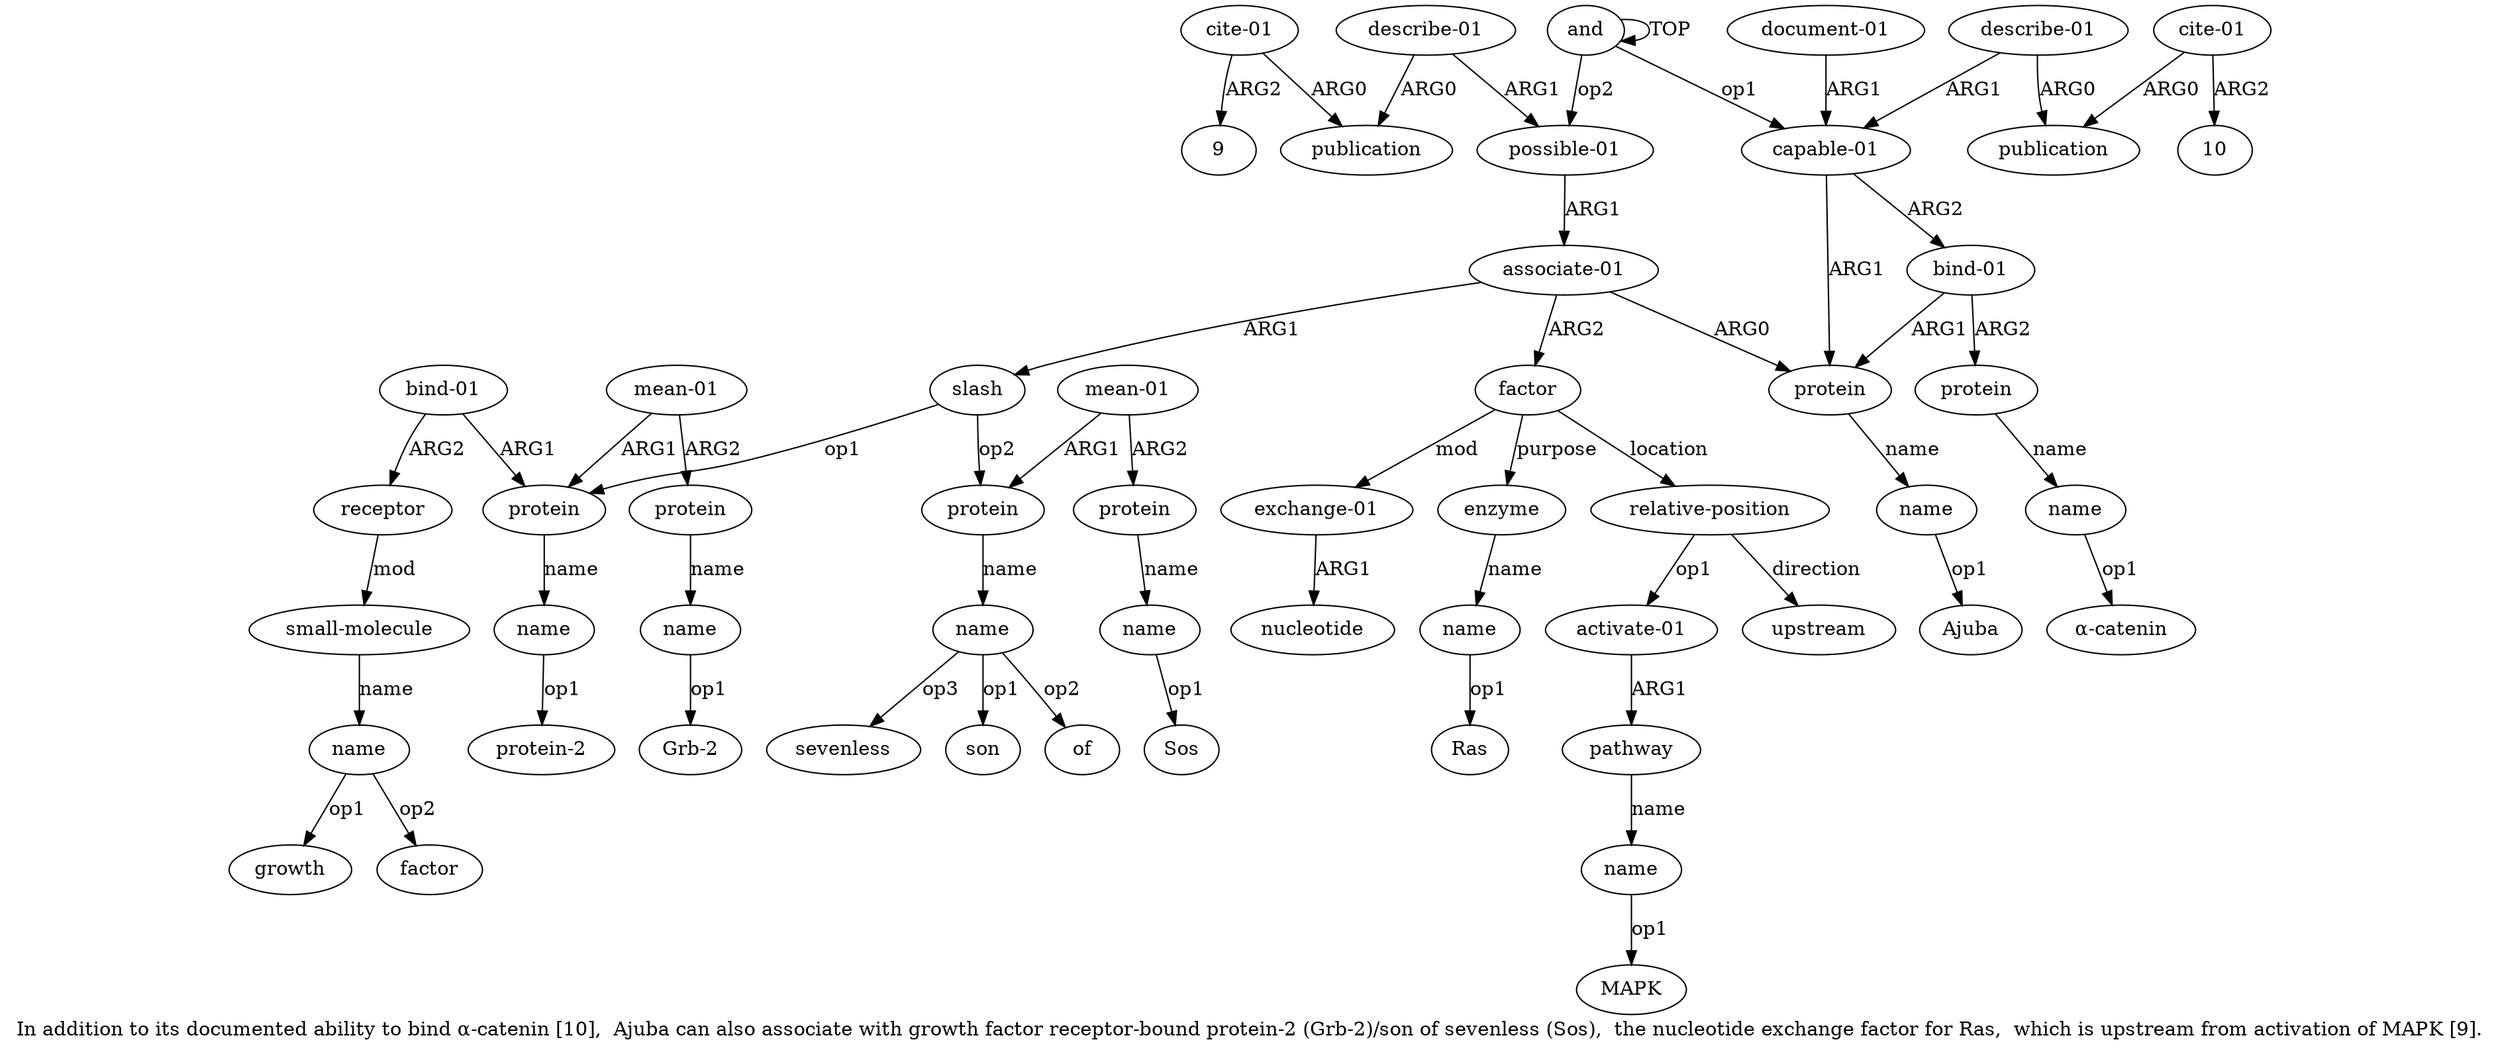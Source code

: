 digraph  {
	graph [label="In addition to its documented ability to bind α-catenin [10],  Ajuba can also associate with growth factor receptor-bound protein-2 (\
Grb-2)/son of sevenless (Sos),  the nucleotide exchange factor for Ras,  which is upstream from activation of MAPK [9]."];
	node [label="\N"];
	a20	 [color=black,
		gold_ind=20,
		gold_label="mean-01",
		label="mean-01",
		test_ind=20,
		test_label="mean-01"];
	a21	 [color=black,
		gold_ind=21,
		gold_label=protein,
		label=protein,
		test_ind=21,
		test_label=protein];
	a20 -> a21 [key=0,
	color=black,
	gold_label=ARG2,
	label=ARG2,
	test_label=ARG2];
a14 [color=black,
	gold_ind=14,
	gold_label=protein,
	label=protein,
	test_ind=14,
	test_label=protein];
a20 -> a14 [key=0,
color=black,
gold_label=ARG1,
label=ARG1,
test_label=ARG1];
a22 [color=black,
gold_ind=22,
gold_label=name,
label=name,
test_ind=22,
test_label=name];
a21 -> a22 [key=0,
color=black,
gold_label=name,
label=name,
test_label=name];
"a22 Grb-2" [color=black,
gold_ind=-1,
gold_label="Grb-2",
label="Grb-2",
test_ind=-1,
test_label="Grb-2"];
a22 -> "a22 Grb-2" [key=0,
color=black,
gold_label=op1,
label=op1,
test_label=op1];
a23 [color=black,
gold_ind=23,
gold_label=protein,
label=protein,
test_ind=23,
test_label=protein];
a24 [color=black,
gold_ind=24,
gold_label=name,
label=name,
test_ind=24,
test_label=name];
a23 -> a24 [key=0,
color=black,
gold_label=name,
label=name,
test_label=name];
"a24 son" [color=black,
gold_ind=-1,
gold_label=son,
label=son,
test_ind=-1,
test_label=son];
a24 -> "a24 son" [key=0,
color=black,
gold_label=op1,
label=op1,
test_label=op1];
"a24 of" [color=black,
gold_ind=-1,
gold_label=of,
label=of,
test_ind=-1,
test_label=of];
a24 -> "a24 of" [key=0,
color=black,
gold_label=op2,
label=op2,
test_label=op2];
"a24 sevenless" [color=black,
gold_ind=-1,
gold_label=sevenless,
label=sevenless,
test_ind=-1,
test_label=sevenless];
a24 -> "a24 sevenless" [key=0,
color=black,
gold_label=op3,
label=op3,
test_label=op3];
a25 [color=black,
gold_ind=25,
gold_label="mean-01",
label="mean-01",
test_ind=25,
test_label="mean-01"];
a25 -> a23 [key=0,
color=black,
gold_label=ARG1,
label=ARG1,
test_label=ARG1];
a26 [color=black,
gold_ind=26,
gold_label=protein,
label=protein,
test_ind=26,
test_label=protein];
a25 -> a26 [key=0,
color=black,
gold_label=ARG2,
label=ARG2,
test_label=ARG2];
a27 [color=black,
gold_ind=27,
gold_label=name,
label=name,
test_ind=27,
test_label=name];
a26 -> a27 [key=0,
color=black,
gold_label=name,
label=name,
test_label=name];
"a27 Sos" [color=black,
gold_ind=-1,
gold_label=Sos,
label=Sos,
test_ind=-1,
test_label=Sos];
a27 -> "a27 Sos" [key=0,
color=black,
gold_label=op1,
label=op1,
test_label=op1];
a28 [color=black,
gold_ind=28,
gold_label=factor,
label=factor,
test_ind=28,
test_label=factor];
a29 [color=black,
gold_ind=29,
gold_label="exchange-01",
label="exchange-01",
test_ind=29,
test_label="exchange-01"];
a28 -> a29 [key=0,
color=black,
gold_label=mod,
label=mod,
test_label=mod];
a31 [color=black,
gold_ind=31,
gold_label=enzyme,
label=enzyme,
test_ind=31,
test_label=enzyme];
a28 -> a31 [key=0,
color=black,
gold_label=purpose,
label=purpose,
test_label=purpose];
a33 [color=black,
gold_ind=33,
gold_label="relative-position",
label="relative-position",
test_ind=33,
test_label="relative-position"];
a28 -> a33 [key=0,
color=black,
gold_label=location,
label=location,
test_label=location];
a30 [color=black,
gold_ind=30,
gold_label=nucleotide,
label=nucleotide,
test_ind=30,
test_label=nucleotide];
a29 -> a30 [key=0,
color=black,
gold_label=ARG1,
label=ARG1,
test_label=ARG1];
a32 [color=black,
gold_ind=32,
gold_label=name,
label=name,
test_ind=32,
test_label=name];
a31 -> a32 [key=0,
color=black,
gold_label=name,
label=name,
test_label=name];
"a19 growth" [color=black,
gold_ind=-1,
gold_label=growth,
label=growth,
test_ind=-1,
test_label=growth];
"a15 protein-2" [color=black,
gold_ind=-1,
gold_label="protein-2",
label="protein-2",
test_ind=-1,
test_label="protein-2"];
a37 [color=black,
gold_ind=37,
gold_label=upstream,
label=upstream,
test_ind=37,
test_label=upstream];
a36 [color=black,
gold_ind=36,
gold_label=name,
label=name,
test_ind=36,
test_label=name];
"a36 MAPK" [color=black,
gold_ind=-1,
gold_label=MAPK,
label=MAPK,
test_ind=-1,
test_label=MAPK];
a36 -> "a36 MAPK" [key=0,
color=black,
gold_label=op1,
label=op1,
test_label=op1];
a33 -> a37 [key=0,
color=black,
gold_label=direction,
label=direction,
test_label=direction];
a34 [color=black,
gold_ind=34,
gold_label="activate-01",
label="activate-01",
test_ind=34,
test_label="activate-01"];
a33 -> a34 [key=0,
color=black,
gold_label=op1,
label=op1,
test_label=op1];
"a19 factor" [color=black,
gold_ind=-1,
gold_label=factor,
label=factor,
test_ind=-1,
test_label=factor];
a35 [color=black,
gold_ind=35,
gold_label=pathway,
label=pathway,
test_ind=35,
test_label=pathway];
a35 -> a36 [key=0,
color=black,
gold_label=name,
label=name,
test_label=name];
a34 -> a35 [key=0,
color=black,
gold_label=ARG1,
label=ARG1,
test_label=ARG1];
"a12 Ajuba" [color=black,
gold_ind=-1,
gold_label=Ajuba,
label=Ajuba,
test_ind=-1,
test_label=Ajuba];
"a4 α-catenin" [color=black,
gold_ind=-1,
gold_label="α-catenin",
label="α-catenin",
test_ind=-1,
test_label="α-catenin"];
"a40 9" [color=black,
gold_ind=-1,
gold_label=9,
label=9,
test_ind=-1,
test_label=9];
"a32 Ras" [color=black,
gold_ind=-1,
gold_label=Ras,
label=Ras,
test_ind=-1,
test_label=Ras];
a32 -> "a32 Ras" [key=0,
color=black,
gold_label=op1,
label=op1,
test_label=op1];
a15 [color=black,
gold_ind=15,
gold_label=name,
label=name,
test_ind=15,
test_label=name];
a15 -> "a15 protein-2" [key=0,
color=black,
gold_label=op1,
label=op1,
test_label=op1];
a14 -> a15 [key=0,
color=black,
gold_label=name,
label=name,
test_label=name];
a17 [color=black,
gold_ind=17,
gold_label=receptor,
label=receptor,
test_ind=17,
test_label=receptor];
a18 [color=black,
gold_ind=18,
gold_label="small-molecule",
label="small-molecule",
test_ind=18,
test_label="small-molecule"];
a17 -> a18 [key=0,
color=black,
gold_label=mod,
label=mod,
test_label=mod];
a16 [color=black,
gold_ind=16,
gold_label="bind-01",
label="bind-01",
test_ind=16,
test_label="bind-01"];
a16 -> a14 [key=0,
color=black,
gold_label=ARG1,
label=ARG1,
test_label=ARG1];
a16 -> a17 [key=0,
color=black,
gold_label=ARG2,
label=ARG2,
test_label=ARG2];
a11 [color=black,
gold_ind=11,
gold_label=protein,
label=protein,
test_ind=11,
test_label=protein];
a12 [color=black,
gold_ind=12,
gold_label=name,
label=name,
test_ind=12,
test_label=name];
a11 -> a12 [key=0,
color=black,
gold_label=name,
label=name,
test_label=name];
a10 [color=black,
gold_ind=10,
gold_label="associate-01",
label="associate-01",
test_ind=10,
test_label="associate-01"];
a10 -> a28 [key=0,
color=black,
gold_label=ARG2,
label=ARG2,
test_label=ARG2];
a10 -> a11 [key=0,
color=black,
gold_label=ARG0,
label=ARG0,
test_label=ARG0];
a13 [color=black,
gold_ind=13,
gold_label=slash,
label=slash,
test_ind=13,
test_label=slash];
a10 -> a13 [key=0,
color=black,
gold_label=ARG1,
label=ARG1,
test_label=ARG1];
a13 -> a23 [key=0,
color=black,
gold_label=op2,
label=op2,
test_label=op2];
a13 -> a14 [key=0,
color=black,
gold_label=op1,
label=op1,
test_label=op1];
a12 -> "a12 Ajuba" [key=0,
color=black,
gold_label=op1,
label=op1,
test_label=op1];
a39 [color=black,
gold_ind=39,
gold_label=publication,
label=publication,
test_ind=39,
test_label=publication];
a38 [color=black,
gold_ind=38,
gold_label="describe-01",
label="describe-01",
test_ind=38,
test_label="describe-01"];
a38 -> a39 [key=0,
color=black,
gold_label=ARG0,
label=ARG0,
test_label=ARG0];
a9 [color=black,
gold_ind=9,
gold_label="possible-01",
label="possible-01",
test_ind=9,
test_label="possible-01"];
a38 -> a9 [key=0,
color=black,
gold_label=ARG1,
label=ARG1,
test_label=ARG1];
a19 [color=black,
gold_ind=19,
gold_label=name,
label=name,
test_ind=19,
test_label=name];
a19 -> "a19 growth" [key=0,
color=black,
gold_label=op1,
label=op1,
test_label=op1];
a19 -> "a19 factor" [key=0,
color=black,
gold_label=op2,
label=op2,
test_label=op2];
a18 -> a19 [key=0,
color=black,
gold_label=name,
label=name,
test_label=name];
a1 [color=black,
gold_ind=1,
gold_label="capable-01",
label="capable-01",
test_ind=1,
test_label="capable-01"];
a1 -> a11 [key=0,
color=black,
gold_label=ARG1,
label=ARG1,
test_label=ARG1];
a2 [color=black,
gold_ind=2,
gold_label="bind-01",
label="bind-01",
test_ind=2,
test_label="bind-01"];
a1 -> a2 [key=0,
color=black,
gold_label=ARG2,
label=ARG2,
test_label=ARG2];
a0 [color=black,
gold_ind=0,
gold_label=and,
label=and,
test_ind=0,
test_label=and];
a0 -> a1 [key=0,
color=black,
gold_label=op1,
label=op1,
test_label=op1];
a0 -> a0 [key=0,
color=black,
gold_label=TOP,
label=TOP,
test_label=TOP];
a0 -> a9 [key=0,
color=black,
gold_label=op2,
label=op2,
test_label=op2];
a3 [color=black,
gold_ind=3,
gold_label=protein,
label=protein,
test_ind=3,
test_label=protein];
a4 [color=black,
gold_ind=4,
gold_label=name,
label=name,
test_ind=4,
test_label=name];
a3 -> a4 [key=0,
color=black,
gold_label=name,
label=name,
test_label=name];
a2 -> a11 [key=0,
color=black,
gold_label=ARG1,
label=ARG1,
test_label=ARG1];
a2 -> a3 [key=0,
color=black,
gold_label=ARG2,
label=ARG2,
test_label=ARG2];
a5 [color=black,
gold_ind=5,
gold_label="document-01",
label="document-01",
test_ind=5,
test_label="document-01"];
a5 -> a1 [key=0,
color=black,
gold_label=ARG1,
label=ARG1,
test_label=ARG1];
a4 -> "a4 α-catenin" [key=0,
color=black,
gold_label=op1,
label=op1,
test_label=op1];
a7 [color=black,
gold_ind=7,
gold_label=publication,
label=publication,
test_ind=7,
test_label=publication];
a6 [color=black,
gold_ind=6,
gold_label="describe-01",
label="describe-01",
test_ind=6,
test_label="describe-01"];
a6 -> a1 [key=0,
color=black,
gold_label=ARG1,
label=ARG1,
test_label=ARG1];
a6 -> a7 [key=0,
color=black,
gold_label=ARG0,
label=ARG0,
test_label=ARG0];
a9 -> a10 [key=0,
color=black,
gold_label=ARG1,
label=ARG1,
test_label=ARG1];
a8 [color=black,
gold_ind=8,
gold_label="cite-01",
label="cite-01",
test_ind=8,
test_label="cite-01"];
a8 -> a7 [key=0,
color=black,
gold_label=ARG0,
label=ARG0,
test_label=ARG0];
"a8 10" [color=black,
gold_ind=-1,
gold_label=10,
label=10,
test_ind=-1,
test_label=10];
a8 -> "a8 10" [key=0,
color=black,
gold_label=ARG2,
label=ARG2,
test_label=ARG2];
a40 [color=black,
gold_ind=40,
gold_label="cite-01",
label="cite-01",
test_ind=40,
test_label="cite-01"];
a40 -> "a40 9" [key=0,
color=black,
gold_label=ARG2,
label=ARG2,
test_label=ARG2];
a40 -> a39 [key=0,
color=black,
gold_label=ARG0,
label=ARG0,
test_label=ARG0];
}
